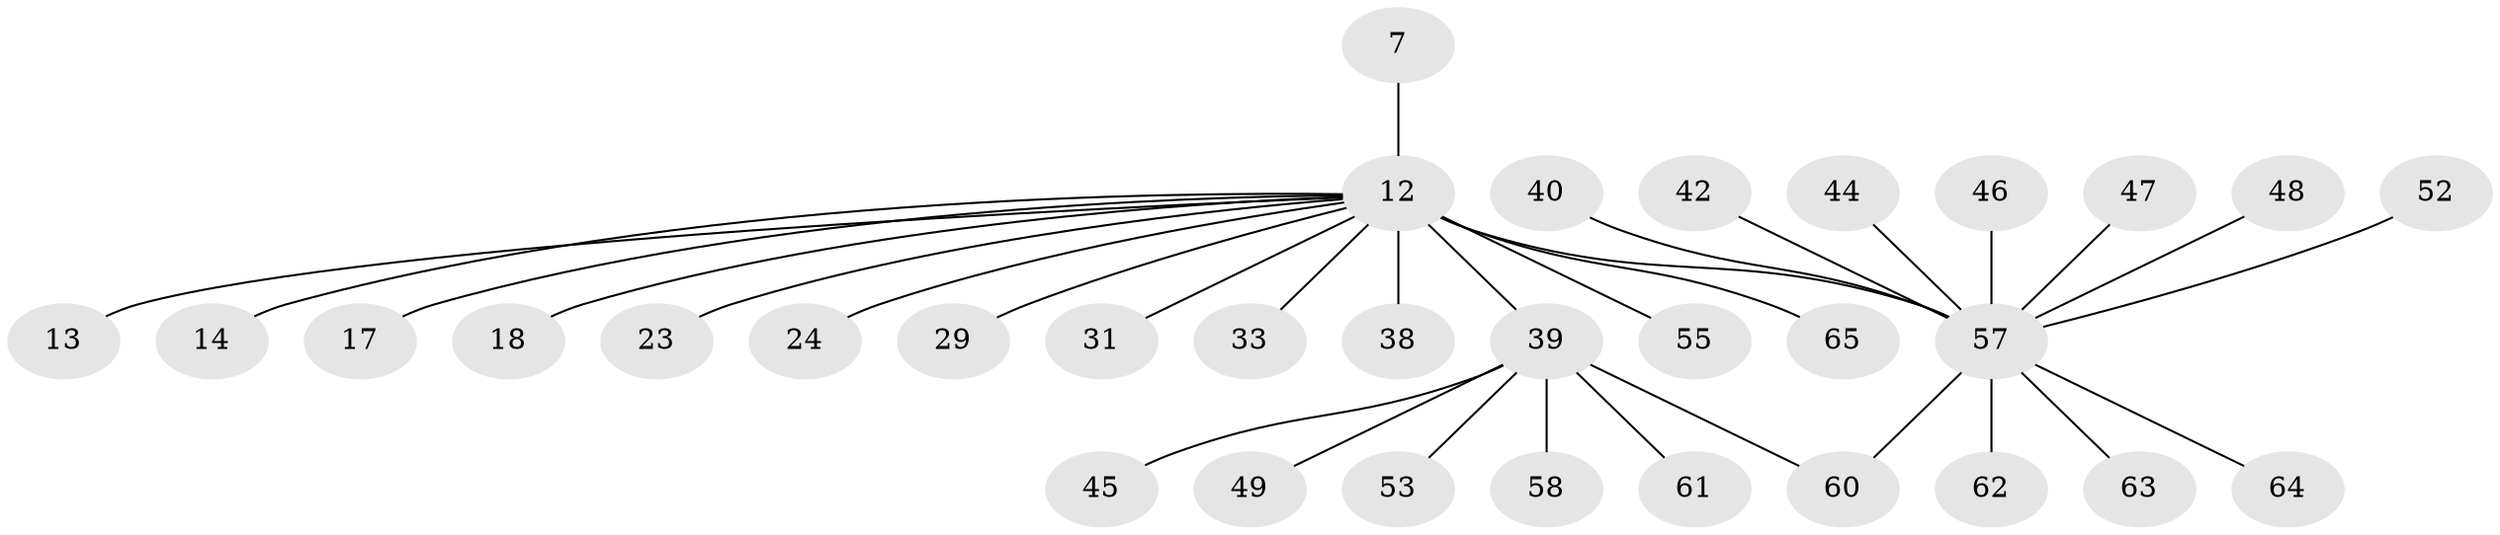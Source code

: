 // original degree distribution, {6: 0.03076923076923077, 10: 0.015384615384615385, 8: 0.03076923076923077, 7: 0.015384615384615385, 2: 0.15384615384615385, 1: 0.6, 9: 0.015384615384615385, 3: 0.09230769230769231, 11: 0.015384615384615385, 4: 0.03076923076923077}
// Generated by graph-tools (version 1.1) at 2025/51/03/04/25 21:51:01]
// undirected, 32 vertices, 32 edges
graph export_dot {
graph [start="1"]
  node [color=gray90,style=filled];
  7;
  12 [super="+5+2+3"];
  13;
  14;
  17;
  18;
  23;
  24;
  29;
  31;
  33;
  38;
  39 [super="+15+27+30"];
  40;
  42;
  44;
  45;
  46 [super="+21"];
  47 [super="+19"];
  48;
  49;
  52;
  53;
  55 [super="+36"];
  57 [super="+51+8+41+20+4+10+22+32+37"];
  58 [super="+28"];
  60 [super="+59"];
  61 [super="+34"];
  62;
  63 [super="+56"];
  64;
  65;
  7 -- 12;
  12 -- 24;
  12 -- 33;
  12 -- 23;
  12 -- 65;
  12 -- 38;
  12 -- 17 [weight=2];
  12 -- 29;
  12 -- 31;
  12 -- 13;
  12 -- 14;
  12 -- 18;
  12 -- 57 [weight=5];
  12 -- 55;
  12 -- 39 [weight=3];
  39 -- 45;
  39 -- 49;
  39 -- 53;
  39 -- 58;
  39 -- 60;
  39 -- 61 [weight=2];
  40 -- 57;
  42 -- 57;
  44 -- 57;
  46 -- 57;
  47 -- 57;
  48 -- 57;
  52 -- 57;
  57 -- 64;
  57 -- 60 [weight=2];
  57 -- 62;
  57 -- 63;
}
